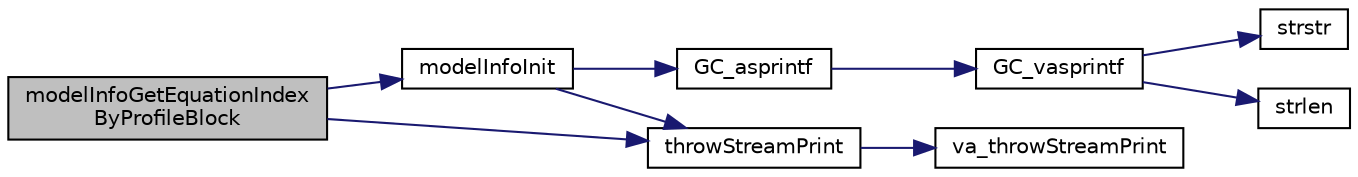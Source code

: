 digraph "modelInfoGetEquationIndexByProfileBlock"
{
  edge [fontname="Helvetica",fontsize="10",labelfontname="Helvetica",labelfontsize="10"];
  node [fontname="Helvetica",fontsize="10",shape=record];
  rankdir="LR";
  Node25 [label="modelInfoGetEquationIndex\lByProfileBlock",height=0.2,width=0.4,color="black", fillcolor="grey75", style="filled", fontcolor="black"];
  Node25 -> Node26 [color="midnightblue",fontsize="10",style="solid",fontname="Helvetica"];
  Node26 [label="modelInfoInit",height=0.2,width=0.4,color="black", fillcolor="white", style="filled",URL="$dc/d9f/simulation__info__json_8c.html#ac04cac8e7013033ca04fc9f598b0ea30"];
  Node26 -> Node27 [color="midnightblue",fontsize="10",style="solid",fontname="Helvetica"];
  Node27 [label="GC_asprintf",height=0.2,width=0.4,color="black", fillcolor="white", style="filled",URL="$d9/d0a/modelica__string_8c.html#a993594d261a9237cec6f42e0f157f372"];
  Node27 -> Node28 [color="midnightblue",fontsize="10",style="solid",fontname="Helvetica"];
  Node28 [label="GC_vasprintf",height=0.2,width=0.4,color="black", fillcolor="white", style="filled",URL="$d9/d0a/modelica__string_8c.html#adf1deccce25bcbb90808de0fcefe2c08"];
  Node28 -> Node29 [color="midnightblue",fontsize="10",style="solid",fontname="Helvetica"];
  Node29 [label="strstr",height=0.2,width=0.4,color="black", fillcolor="white", style="filled",URL="$df/deb/3rd_party_2regex-0_812_2test_2test_8c.html#a1e5ffad39b65fa937afd3ee288ccf877"];
  Node28 -> Node30 [color="midnightblue",fontsize="10",style="solid",fontname="Helvetica"];
  Node30 [label="strlen",height=0.2,width=0.4,color="black", fillcolor="white", style="filled",URL="$d7/d57/iregex_8c.html#a492442620ce65db20fe7297b43cbca65"];
  Node26 -> Node31 [color="midnightblue",fontsize="10",style="solid",fontname="Helvetica"];
  Node31 [label="throwStreamPrint",height=0.2,width=0.4,color="black", fillcolor="white", style="filled",URL="$d8/d3d/omc__error_8c.html#ace3549ed53d1ce9f60bcdfe2f941a592"];
  Node31 -> Node32 [color="midnightblue",fontsize="10",style="solid",fontname="Helvetica"];
  Node32 [label="va_throwStreamPrint",height=0.2,width=0.4,color="black", fillcolor="white", style="filled",URL="$d8/d3d/omc__error_8c.html#aa11774b25878a13bb0b79660763b3ca4"];
  Node25 -> Node31 [color="midnightblue",fontsize="10",style="solid",fontname="Helvetica"];
}
